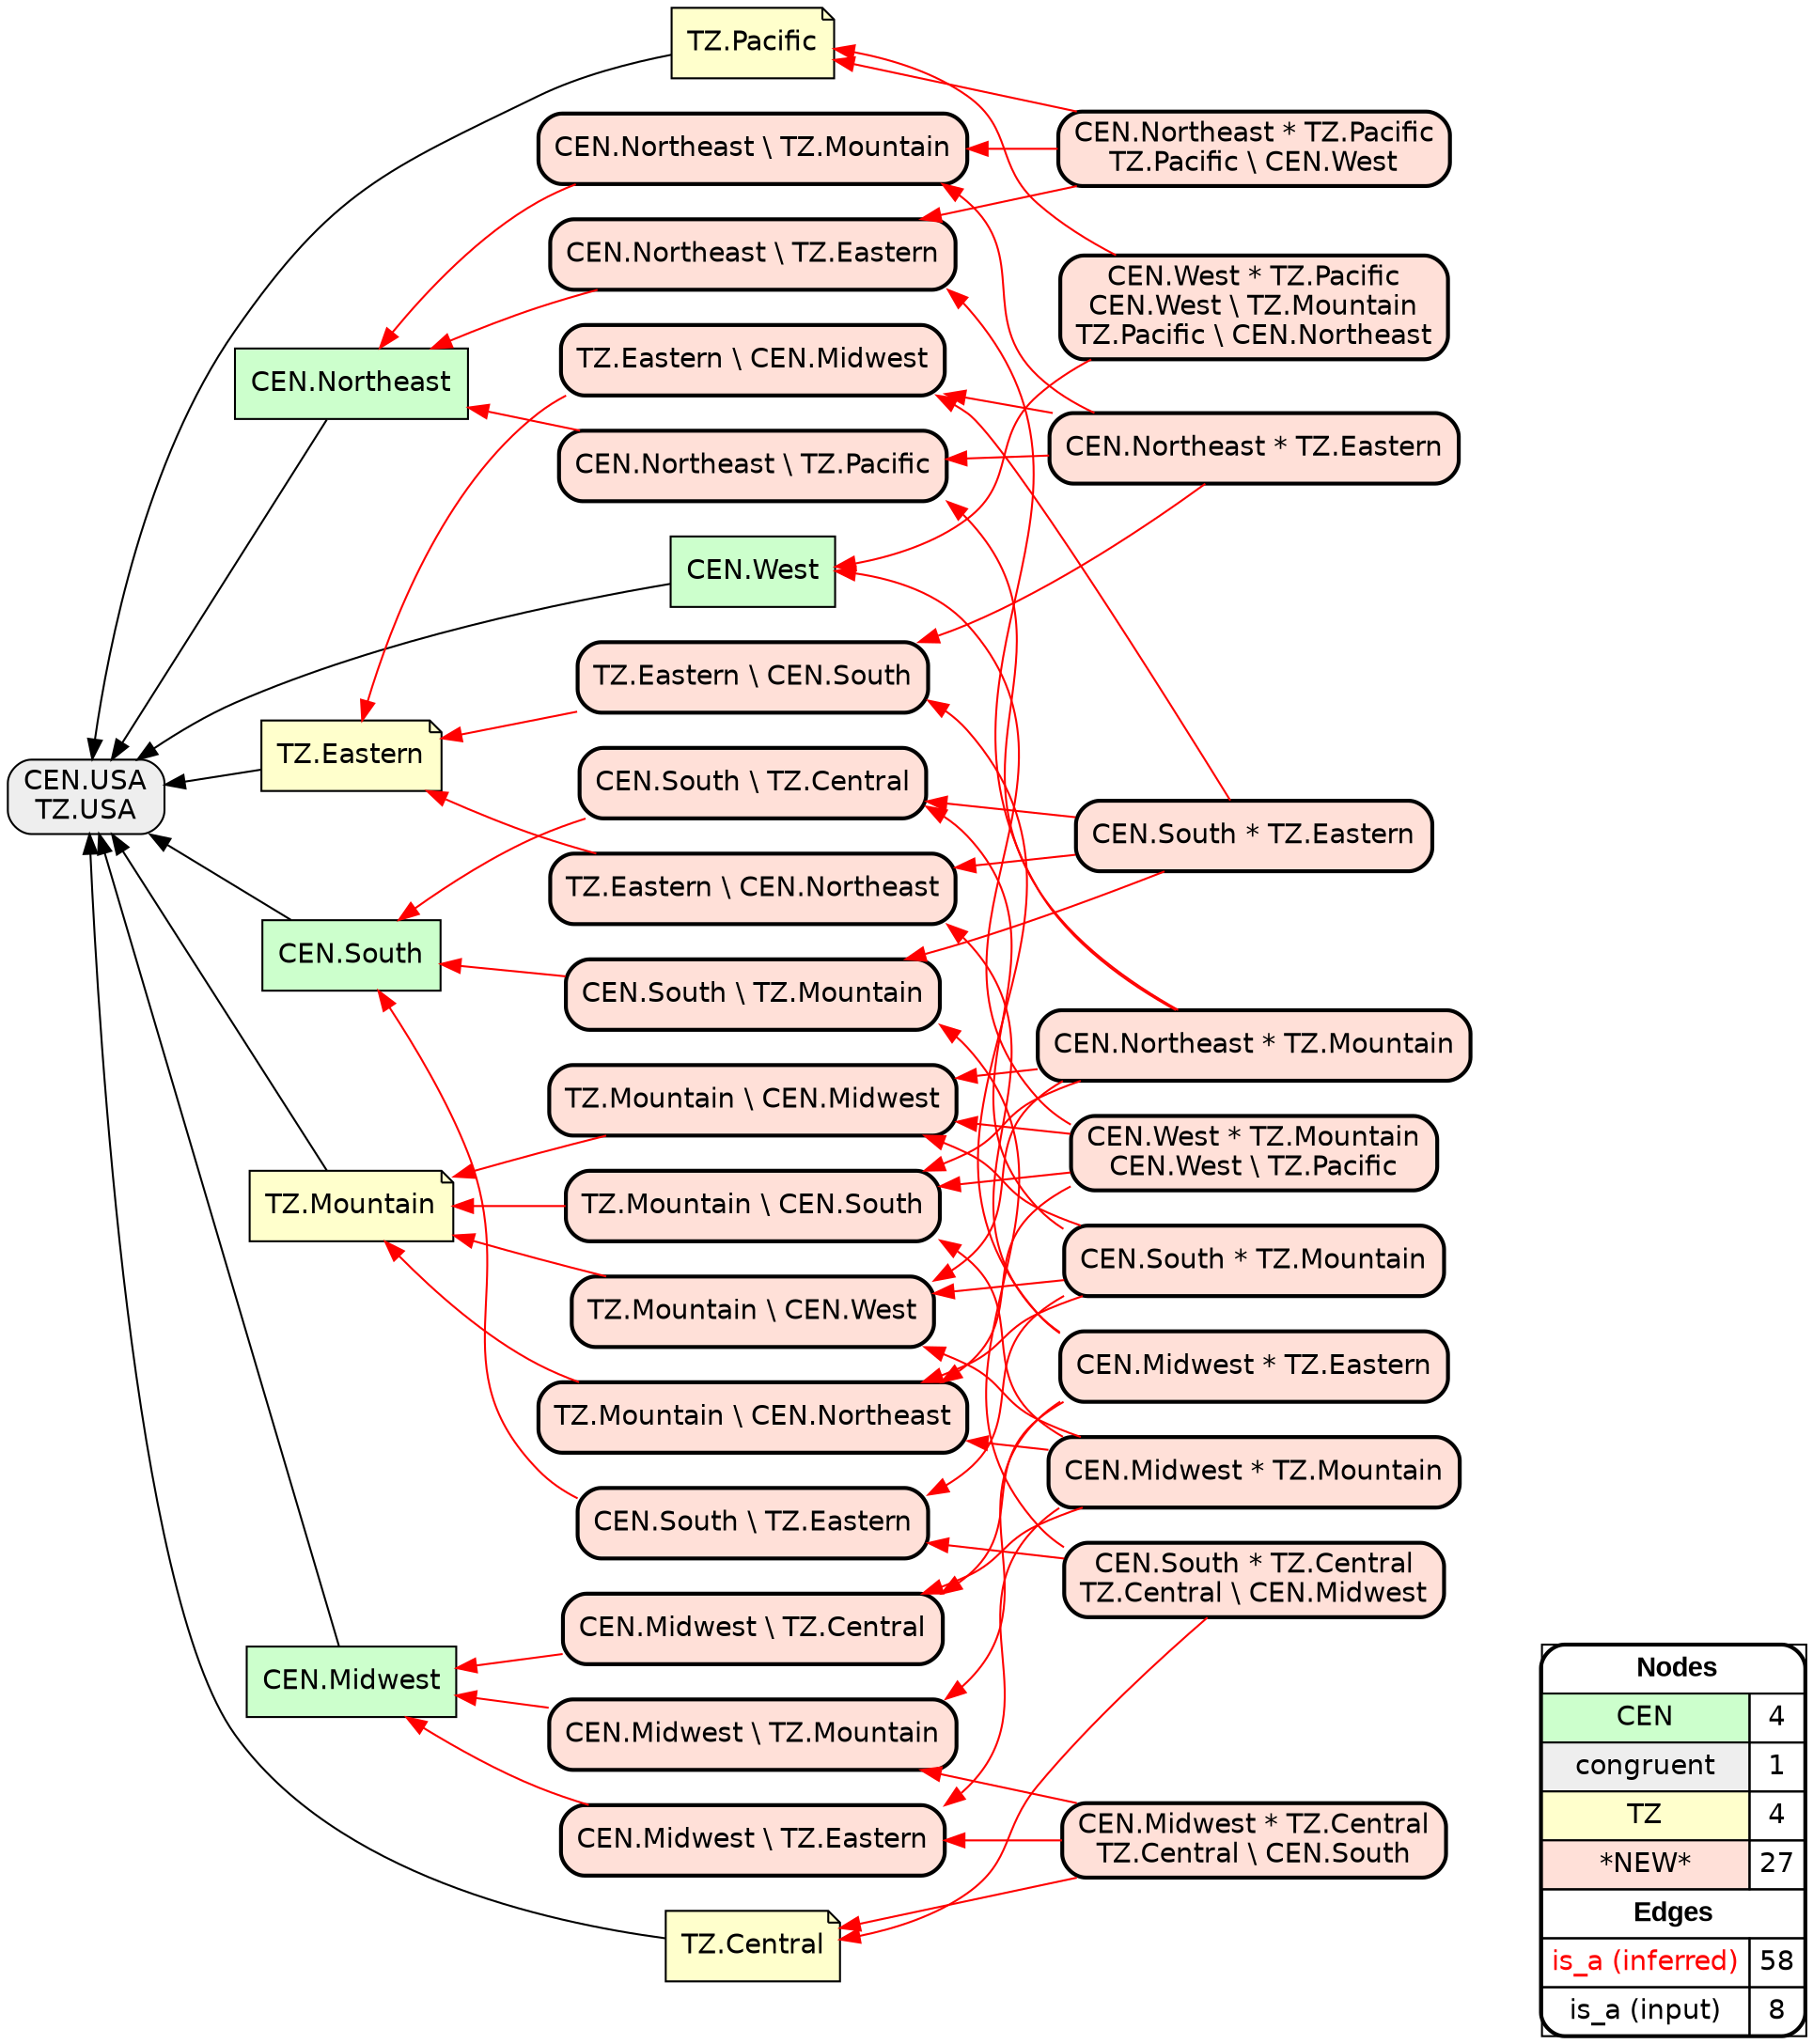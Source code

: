 digraph{
rankdir=RL
node[shape=box style=filled fillcolor="#CCFFCC" fontname="helvetica"] 
"CEN.Midwest"
"CEN.West"
"CEN.Northeast"
"CEN.South"
node[shape=box style="filled,rounded" fillcolor="#EEEEEE" fontname="helvetica"] 
"CEN.USA\nTZ.USA"
node[shape=note style=filled fillcolor="#FFFFCC" fontname="helvetica"] 
"TZ.Mountain"
"TZ.Eastern"
"TZ.Central"
"TZ.Pacific"
node[shape=box style="filled,rounded,bold" fillcolor="#FFE0D8" fontname="helvetica"] 
"TZ.Mountain \\ CEN.Northeast"
"CEN.Northeast \\ TZ.Mountain"
"CEN.Midwest * TZ.Central\nTZ.Central \\ CEN.South"
"CEN.South * TZ.Eastern"
"CEN.South \\ TZ.Eastern"
"CEN.South * TZ.Mountain"
"CEN.Midwest \\ TZ.Mountain"
"CEN.Northeast * TZ.Pacific\nTZ.Pacific \\ CEN.West"
"CEN.West * TZ.Pacific\nCEN.West \\ TZ.Mountain\nTZ.Pacific \\ CEN.Northeast"
"TZ.Eastern \\ CEN.Midwest"
"CEN.Northeast * TZ.Eastern"
"CEN.Midwest * TZ.Eastern"
"CEN.Northeast \\ TZ.Pacific"
"CEN.Midwest * TZ.Mountain"
"TZ.Mountain \\ CEN.West"
"CEN.Midwest \\ TZ.Central"
"TZ.Mountain \\ CEN.Midwest"
"CEN.Northeast \\ TZ.Eastern"
"CEN.South \\ TZ.Mountain"
"CEN.West * TZ.Mountain\nCEN.West \\ TZ.Pacific"
"TZ.Eastern \\ CEN.Northeast"
"TZ.Mountain \\ CEN.South"
"CEN.Northeast * TZ.Mountain"
"CEN.South \\ TZ.Central"
"TZ.Eastern \\ CEN.South"
"CEN.South * TZ.Central\nTZ.Central \\ CEN.Midwest"
"CEN.Midwest \\ TZ.Eastern"
edge[arrowhead=normal style=dotted color="#000000" constraint=true penwidth=1]
edge[arrowhead=normal style=solid color="#FF0000" constraint=true penwidth=1]
"CEN.Midwest * TZ.Mountain" -> "TZ.Mountain \\ CEN.West"
"CEN.West * TZ.Pacific\nCEN.West \\ TZ.Mountain\nTZ.Pacific \\ CEN.Northeast" -> "CEN.West"
"CEN.Northeast * TZ.Pacific\nTZ.Pacific \\ CEN.West" -> "CEN.Northeast \\ TZ.Eastern"
"CEN.Northeast \\ TZ.Pacific" -> "CEN.Northeast"
"CEN.Midwest \\ TZ.Central" -> "CEN.Midwest"
"CEN.Midwest * TZ.Eastern" -> "CEN.Midwest \\ TZ.Central"
"CEN.Midwest * TZ.Mountain" -> "TZ.Mountain \\ CEN.South"
"CEN.Northeast * TZ.Pacific\nTZ.Pacific \\ CEN.West" -> "CEN.Northeast \\ TZ.Mountain"
"CEN.West * TZ.Mountain\nCEN.West \\ TZ.Pacific" -> "TZ.Mountain \\ CEN.South"
"CEN.Midwest * TZ.Mountain" -> "CEN.Midwest \\ TZ.Central"
"CEN.South * TZ.Central\nTZ.Central \\ CEN.Midwest" -> "TZ.Central"
"CEN.Northeast * TZ.Mountain" -> "CEN.Northeast \\ TZ.Eastern"
"TZ.Mountain \\ CEN.South" -> "TZ.Mountain"
"CEN.West * TZ.Mountain\nCEN.West \\ TZ.Pacific" -> "TZ.Mountain \\ CEN.Northeast"
"CEN.South \\ TZ.Central" -> "CEN.South"
"TZ.Mountain \\ CEN.Northeast" -> "TZ.Mountain"
"CEN.South * TZ.Eastern" -> "CEN.South \\ TZ.Mountain"
"CEN.Northeast * TZ.Mountain" -> "TZ.Mountain \\ CEN.South"
"CEN.Northeast \\ TZ.Mountain" -> "CEN.Northeast"
"CEN.Midwest * TZ.Eastern" -> "CEN.Midwest \\ TZ.Mountain"
"TZ.Eastern \\ CEN.Midwest" -> "TZ.Eastern"
"CEN.Northeast * TZ.Eastern" -> "CEN.Northeast \\ TZ.Mountain"
"CEN.Midwest * TZ.Eastern" -> "TZ.Eastern \\ CEN.South"
"CEN.Midwest * TZ.Central\nTZ.Central \\ CEN.South" -> "TZ.Central"
"CEN.Midwest \\ TZ.Mountain" -> "CEN.Midwest"
"CEN.South * TZ.Mountain" -> "CEN.South \\ TZ.Eastern"
"CEN.South \\ TZ.Mountain" -> "CEN.South"
"CEN.South * TZ.Mountain" -> "TZ.Mountain \\ CEN.Northeast"
"TZ.Mountain \\ CEN.West" -> "TZ.Mountain"
"CEN.Northeast \\ TZ.Eastern" -> "CEN.Northeast"
"CEN.Midwest * TZ.Central\nTZ.Central \\ CEN.South" -> "CEN.Midwest \\ TZ.Eastern"
"CEN.South * TZ.Eastern" -> "TZ.Eastern \\ CEN.Midwest"
"CEN.West * TZ.Mountain\nCEN.West \\ TZ.Pacific" -> "TZ.Mountain \\ CEN.Midwest"
"CEN.South * TZ.Central\nTZ.Central \\ CEN.Midwest" -> "CEN.South \\ TZ.Mountain"
"CEN.Northeast * TZ.Mountain" -> "TZ.Mountain \\ CEN.Midwest"
"TZ.Eastern \\ CEN.Northeast" -> "TZ.Eastern"
"CEN.Northeast * TZ.Pacific\nTZ.Pacific \\ CEN.West" -> "TZ.Pacific"
"CEN.West * TZ.Mountain\nCEN.West \\ TZ.Pacific" -> "CEN.West"
"CEN.Midwest \\ TZ.Eastern" -> "CEN.Midwest"
"CEN.South \\ TZ.Eastern" -> "CEN.South"
"CEN.South * TZ.Eastern" -> "CEN.South \\ TZ.Central"
"CEN.South * TZ.Eastern" -> "TZ.Eastern \\ CEN.Northeast"
"CEN.Midwest * TZ.Central\nTZ.Central \\ CEN.South" -> "CEN.Midwest \\ TZ.Mountain"
"CEN.Midwest * TZ.Mountain" -> "TZ.Mountain \\ CEN.Northeast"
"CEN.Northeast * TZ.Eastern" -> "TZ.Eastern \\ CEN.Midwest"
"CEN.West * TZ.Pacific\nCEN.West \\ TZ.Mountain\nTZ.Pacific \\ CEN.Northeast" -> "TZ.Pacific"
"CEN.Northeast * TZ.Mountain" -> "TZ.Mountain \\ CEN.West"
"CEN.Northeast * TZ.Eastern" -> "CEN.Northeast \\ TZ.Pacific"
"CEN.Midwest * TZ.Eastern" -> "TZ.Eastern \\ CEN.Northeast"
"CEN.Midwest * TZ.Mountain" -> "CEN.Midwest \\ TZ.Eastern"
"CEN.South * TZ.Central\nTZ.Central \\ CEN.Midwest" -> "CEN.South \\ TZ.Eastern"
"CEN.South * TZ.Mountain" -> "TZ.Mountain \\ CEN.West"
"TZ.Eastern \\ CEN.South" -> "TZ.Eastern"
"CEN.Northeast * TZ.Eastern" -> "TZ.Eastern \\ CEN.South"
"CEN.South * TZ.Mountain" -> "CEN.South \\ TZ.Central"
"CEN.Northeast * TZ.Mountain" -> "CEN.Northeast \\ TZ.Pacific"
"TZ.Mountain \\ CEN.Midwest" -> "TZ.Mountain"
"CEN.South * TZ.Mountain" -> "TZ.Mountain \\ CEN.Midwest"
edge[arrowhead=normal style=solid color="#000000" constraint=true penwidth=1]
"CEN.South" -> "CEN.USA\nTZ.USA"
"TZ.Mountain" -> "CEN.USA\nTZ.USA"
"CEN.Midwest" -> "CEN.USA\nTZ.USA"
"CEN.Northeast" -> "CEN.USA\nTZ.USA"
"CEN.West" -> "CEN.USA\nTZ.USA"
"TZ.Central" -> "CEN.USA\nTZ.USA"
"TZ.Pacific" -> "CEN.USA\nTZ.USA"
"TZ.Eastern" -> "CEN.USA\nTZ.USA"
node[shape=box] 
{rank=source Legend [fillcolor= white margin=0 label=< 
 <TABLE BORDER="0" CELLBORDER="1" CELLSPACING="0" CELLPADDING="4"> 
<TR> <TD COLSPAN="2"><font face="Arial Black"> Nodes</font></TD> </TR> 
<TR> 
 <TD bgcolor="#CCFFCC" fontname="helvetica">CEN</TD> 
 <TD>4</TD> 
 </TR> 
<TR> 
 <TD bgcolor="#EEEEEE" fontname="helvetica">congruent</TD> 
 <TD>1</TD> 
 </TR> 
<TR> 
 <TD bgcolor="#FFFFCC" fontname="helvetica">TZ</TD> 
 <TD>4</TD> 
 </TR> 
<TR> 
 <TD bgcolor="#FFE0D8" fontname="helvetica">*NEW*</TD> 
 <TD>27</TD> 
 </TR> 
<TR> <TD COLSPAN="2"><font face = "Arial Black"> Edges </font></TD> </TR> 
<TR> 
 <TD><font color ="#FF0000">is_a (inferred)</font></TD><TD>58</TD>
</TR>
<TR> 
 <TD><font color ="#000000">is_a (input)</font></TD><TD>8</TD>
</TR>
</TABLE> 
 >] } 
}
